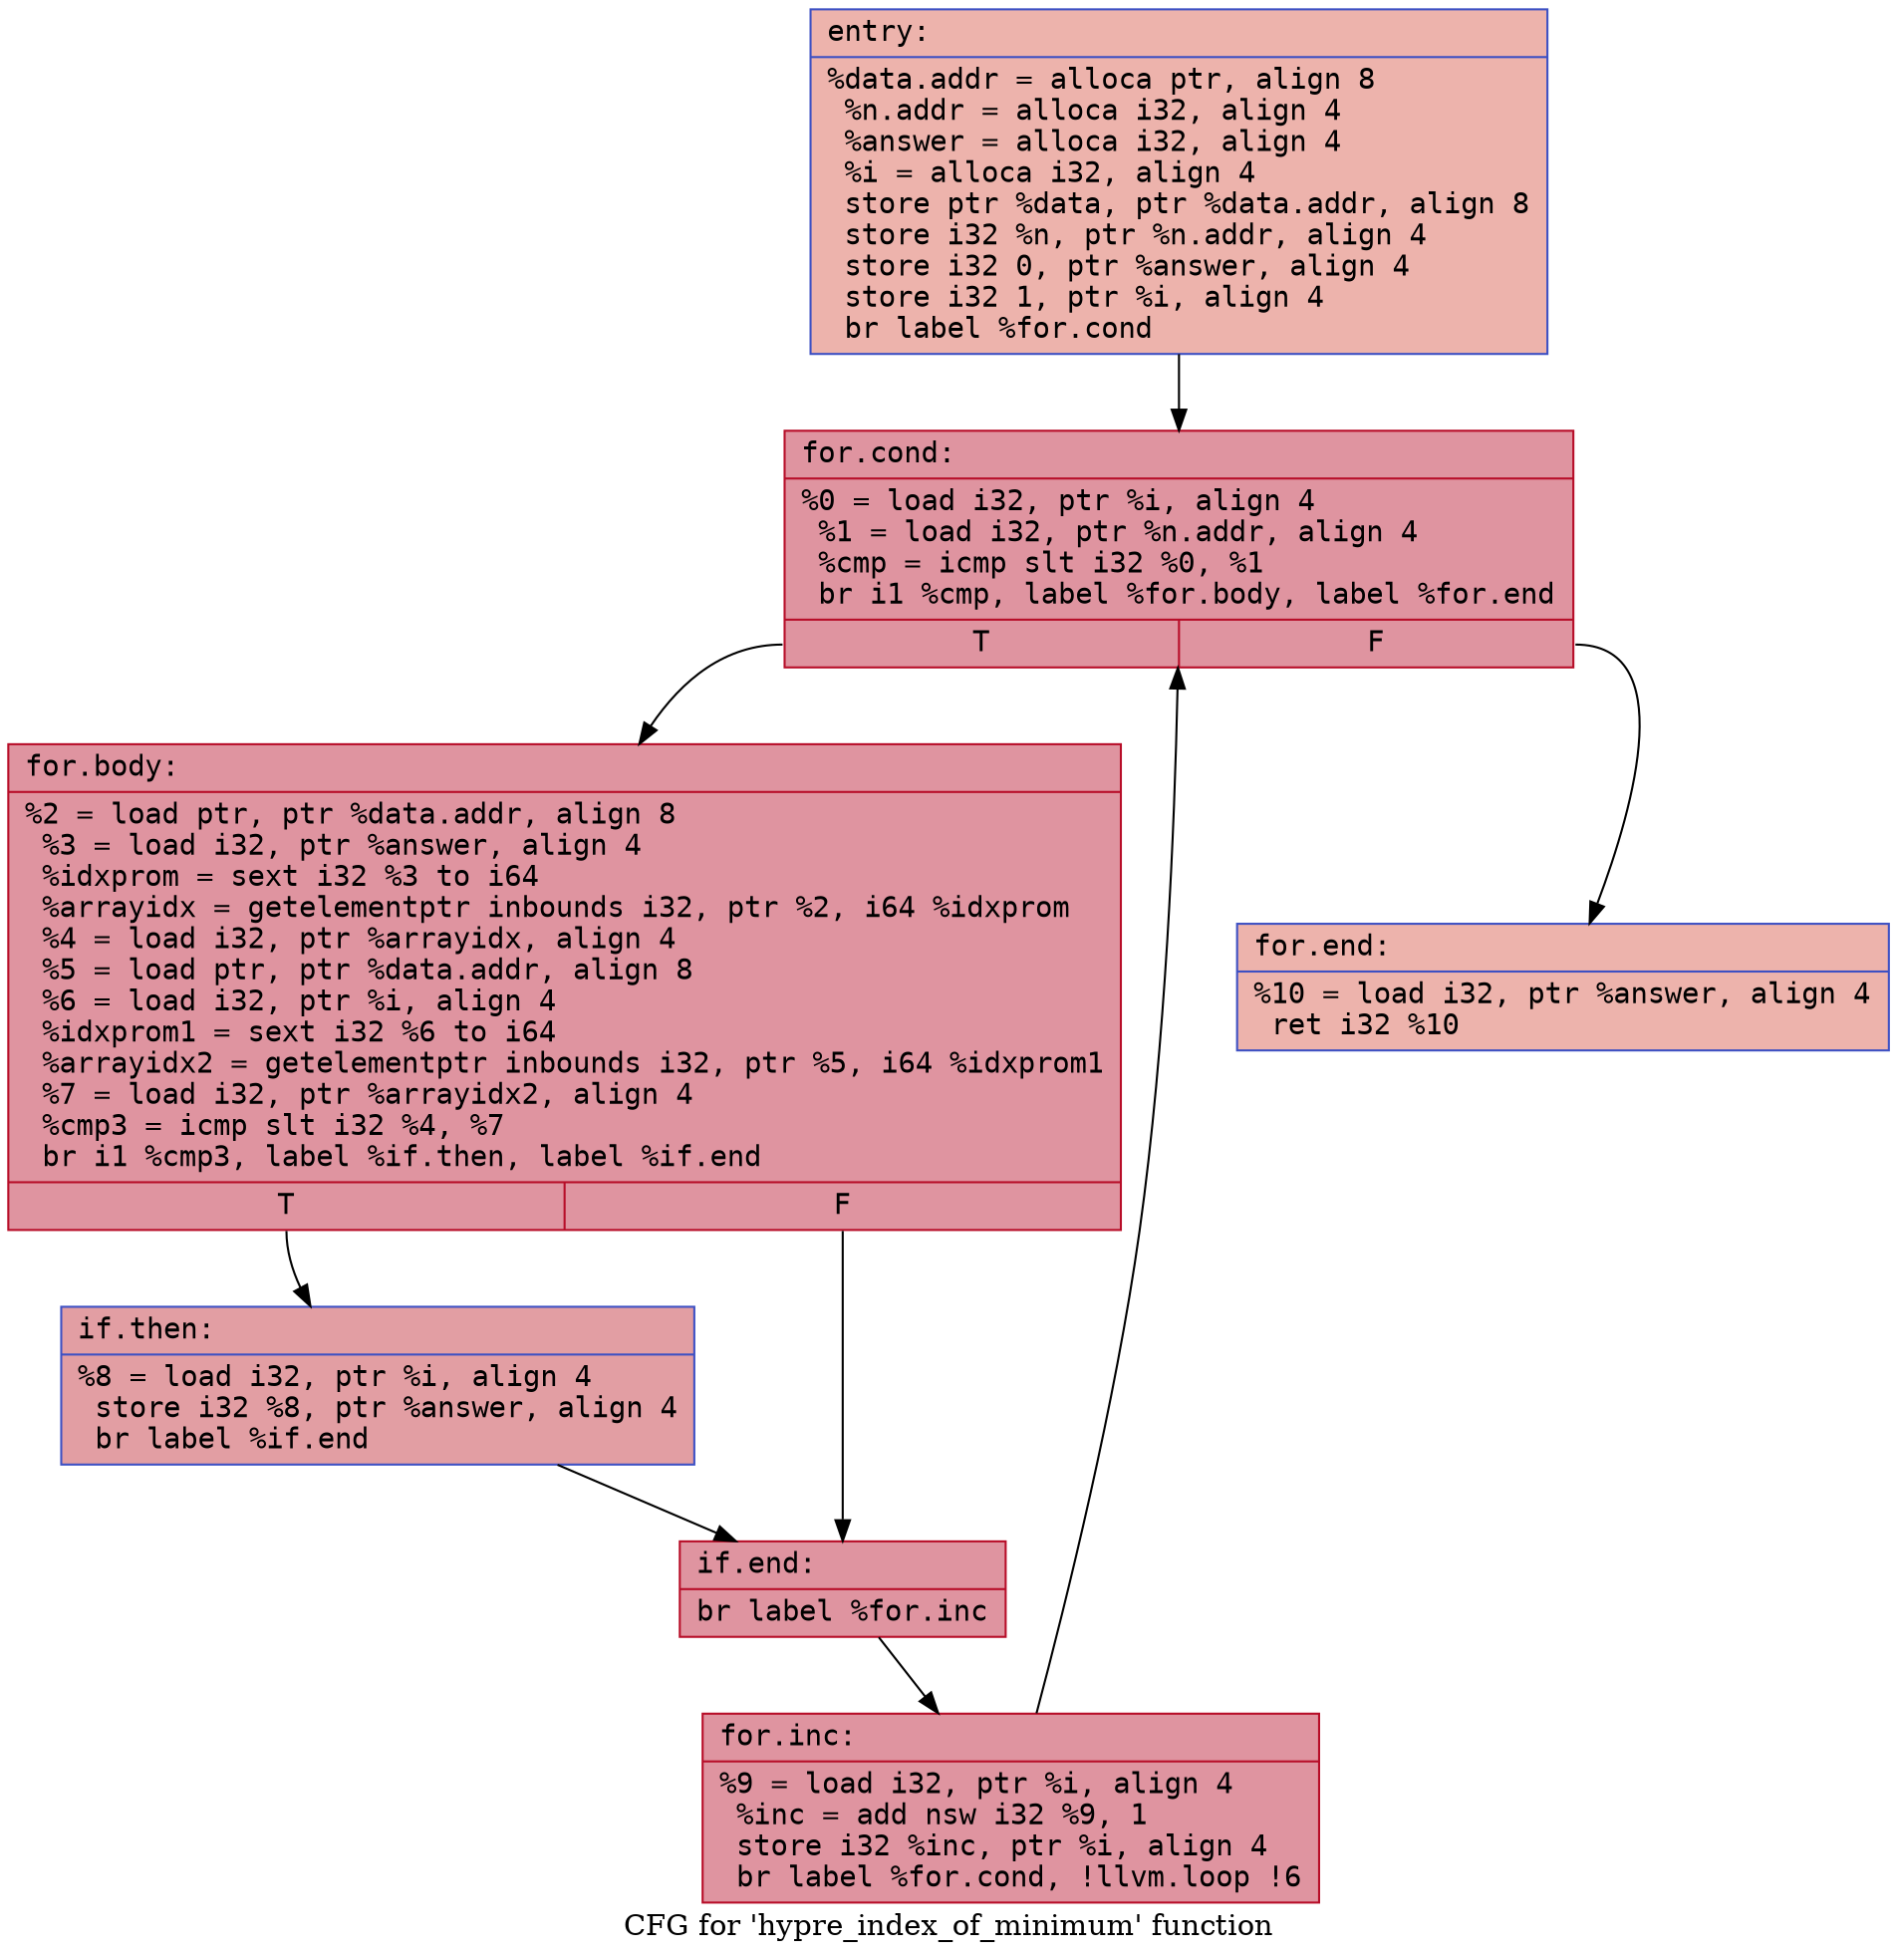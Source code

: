 digraph "CFG for 'hypre_index_of_minimum' function" {
	label="CFG for 'hypre_index_of_minimum' function";

	Node0x558fa7005610 [shape=record,color="#3d50c3ff", style=filled, fillcolor="#d6524470" fontname="Courier",label="{entry:\l|  %data.addr = alloca ptr, align 8\l  %n.addr = alloca i32, align 4\l  %answer = alloca i32, align 4\l  %i = alloca i32, align 4\l  store ptr %data, ptr %data.addr, align 8\l  store i32 %n, ptr %n.addr, align 4\l  store i32 0, ptr %answer, align 4\l  store i32 1, ptr %i, align 4\l  br label %for.cond\l}"];
	Node0x558fa7005610 -> Node0x558fa7005aa0[tooltip="entry -> for.cond\nProbability 100.00%" ];
	Node0x558fa7005aa0 [shape=record,color="#b70d28ff", style=filled, fillcolor="#b70d2870" fontname="Courier",label="{for.cond:\l|  %0 = load i32, ptr %i, align 4\l  %1 = load i32, ptr %n.addr, align 4\l  %cmp = icmp slt i32 %0, %1\l  br i1 %cmp, label %for.body, label %for.end\l|{<s0>T|<s1>F}}"];
	Node0x558fa7005aa0:s0 -> Node0x558fa7005d40[tooltip="for.cond -> for.body\nProbability 96.88%" ];
	Node0x558fa7005aa0:s1 -> Node0x558fa7005dc0[tooltip="for.cond -> for.end\nProbability 3.12%" ];
	Node0x558fa7005d40 [shape=record,color="#b70d28ff", style=filled, fillcolor="#b70d2870" fontname="Courier",label="{for.body:\l|  %2 = load ptr, ptr %data.addr, align 8\l  %3 = load i32, ptr %answer, align 4\l  %idxprom = sext i32 %3 to i64\l  %arrayidx = getelementptr inbounds i32, ptr %2, i64 %idxprom\l  %4 = load i32, ptr %arrayidx, align 4\l  %5 = load ptr, ptr %data.addr, align 8\l  %6 = load i32, ptr %i, align 4\l  %idxprom1 = sext i32 %6 to i64\l  %arrayidx2 = getelementptr inbounds i32, ptr %5, i64 %idxprom1\l  %7 = load i32, ptr %arrayidx2, align 4\l  %cmp3 = icmp slt i32 %4, %7\l  br i1 %cmp3, label %if.then, label %if.end\l|{<s0>T|<s1>F}}"];
	Node0x558fa7005d40:s0 -> Node0x558fa7006700[tooltip="for.body -> if.then\nProbability 50.00%" ];
	Node0x558fa7005d40:s1 -> Node0x558fa7006770[tooltip="for.body -> if.end\nProbability 50.00%" ];
	Node0x558fa7006700 [shape=record,color="#3d50c3ff", style=filled, fillcolor="#be242e70" fontname="Courier",label="{if.then:\l|  %8 = load i32, ptr %i, align 4\l  store i32 %8, ptr %answer, align 4\l  br label %if.end\l}"];
	Node0x558fa7006700 -> Node0x558fa7006770[tooltip="if.then -> if.end\nProbability 100.00%" ];
	Node0x558fa7006770 [shape=record,color="#b70d28ff", style=filled, fillcolor="#b70d2870" fontname="Courier",label="{if.end:\l|  br label %for.inc\l}"];
	Node0x558fa7006770 -> Node0x558fa7006a20[tooltip="if.end -> for.inc\nProbability 100.00%" ];
	Node0x558fa7006a20 [shape=record,color="#b70d28ff", style=filled, fillcolor="#b70d2870" fontname="Courier",label="{for.inc:\l|  %9 = load i32, ptr %i, align 4\l  %inc = add nsw i32 %9, 1\l  store i32 %inc, ptr %i, align 4\l  br label %for.cond, !llvm.loop !6\l}"];
	Node0x558fa7006a20 -> Node0x558fa7005aa0[tooltip="for.inc -> for.cond\nProbability 100.00%" ];
	Node0x558fa7005dc0 [shape=record,color="#3d50c3ff", style=filled, fillcolor="#d6524470" fontname="Courier",label="{for.end:\l|  %10 = load i32, ptr %answer, align 4\l  ret i32 %10\l}"];
}
